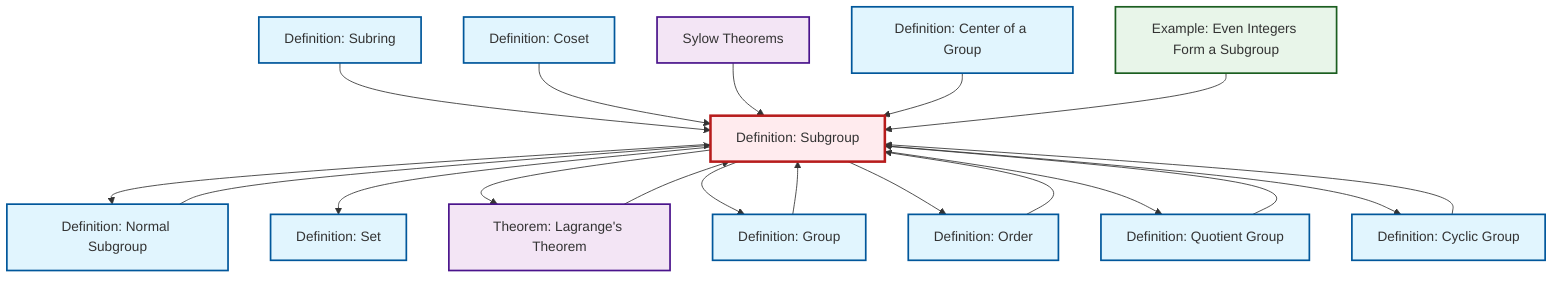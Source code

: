 graph TD
    classDef definition fill:#e1f5fe,stroke:#01579b,stroke-width:2px
    classDef theorem fill:#f3e5f5,stroke:#4a148c,stroke-width:2px
    classDef axiom fill:#fff3e0,stroke:#e65100,stroke-width:2px
    classDef example fill:#e8f5e9,stroke:#1b5e20,stroke-width:2px
    classDef current fill:#ffebee,stroke:#b71c1c,stroke-width:3px
    def-center-of-group["Definition: Center of a Group"]:::definition
    def-quotient-group["Definition: Quotient Group"]:::definition
    def-coset["Definition: Coset"]:::definition
    thm-lagrange["Theorem: Lagrange's Theorem"]:::theorem
    ex-even-integers-subgroup["Example: Even Integers Form a Subgroup"]:::example
    def-group["Definition: Group"]:::definition
    def-order["Definition: Order"]:::definition
    thm-sylow["Sylow Theorems"]:::theorem
    def-normal-subgroup["Definition: Normal Subgroup"]:::definition
    def-cyclic-group["Definition: Cyclic Group"]:::definition
    def-subring["Definition: Subring"]:::definition
    def-subgroup["Definition: Subgroup"]:::definition
    def-set["Definition: Set"]:::definition
    def-subgroup --> def-normal-subgroup
    def-subgroup --> def-set
    def-subring --> def-subgroup
    def-coset --> def-subgroup
    def-quotient-group --> def-subgroup
    def-subgroup --> thm-lagrange
    thm-sylow --> def-subgroup
    def-center-of-group --> def-subgroup
    def-order --> def-subgroup
    def-subgroup --> def-group
    def-subgroup --> def-order
    def-subgroup --> def-quotient-group
    thm-lagrange --> def-subgroup
    def-cyclic-group --> def-subgroup
    def-group --> def-subgroup
    def-normal-subgroup --> def-subgroup
    def-subgroup --> def-cyclic-group
    ex-even-integers-subgroup --> def-subgroup
    class def-subgroup current